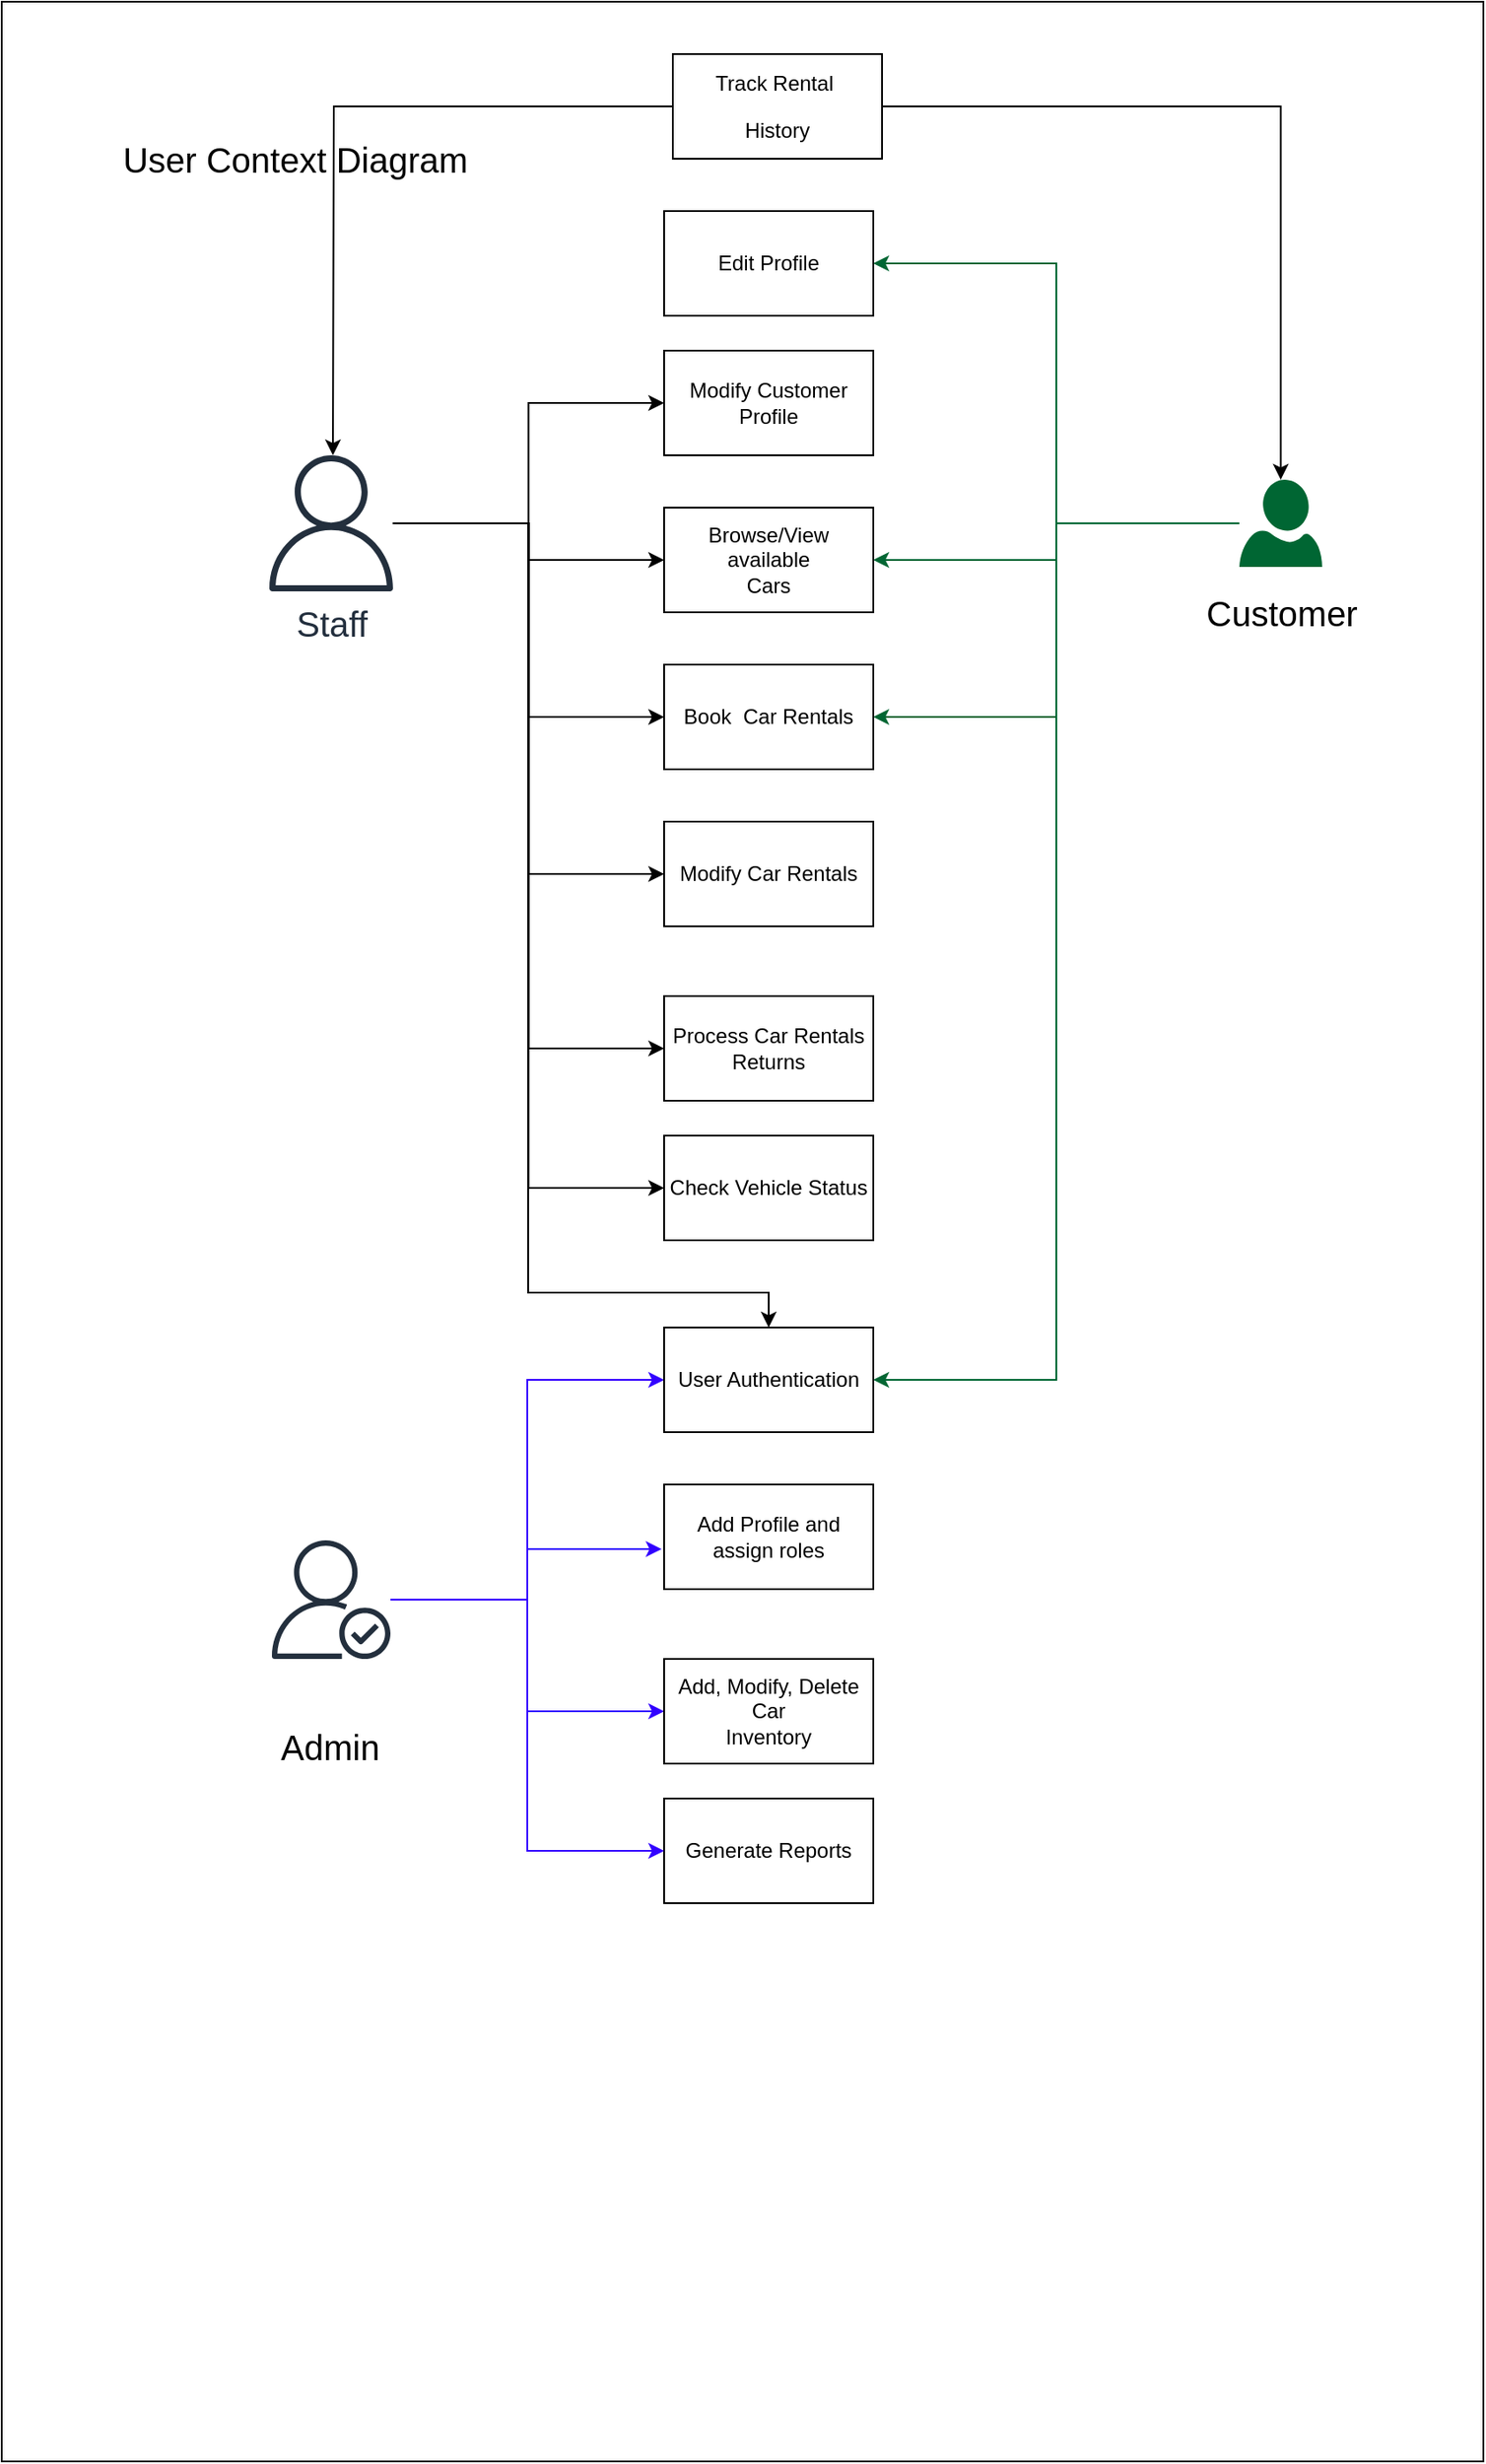<mxfile version="26.0.11">
  <diagram name="Page-1" id="RbNFmXuXFXfBO2YPaHSl">
    <mxGraphModel dx="2463" dy="1873" grid="1" gridSize="10" guides="1" tooltips="1" connect="1" arrows="1" fold="1" page="1" pageScale="1" pageWidth="850" pageHeight="1100" math="0" shadow="0">
      <root>
        <mxCell id="0" />
        <mxCell id="1" parent="0" />
        <mxCell id="kHndqxakwdEVO61bLLsD-2" value="" style="whiteSpace=wrap;html=1;fillColor=none;" parent="1" vertex="1">
          <mxGeometry x="-20" y="-50" width="850" height="1410" as="geometry" />
        </mxCell>
        <mxCell id="UNos-CsjaKPpaQYKpEou-1" value="&lt;p align=&quot;center&quot; class=&quot;MsoNormal&quot;&gt;Edit Profile&lt;/p&gt;" style="rounded=0;whiteSpace=wrap;html=1;" parent="1" vertex="1">
          <mxGeometry x="360" y="70" width="120" height="60" as="geometry" />
        </mxCell>
        <mxCell id="UNos-CsjaKPpaQYKpEou-9" value="" style="edgeStyle=orthogonalEdgeStyle;rounded=0;orthogonalLoop=1;jettySize=auto;html=1;entryX=0;entryY=0.5;entryDx=0;entryDy=0;" parent="1" source="UNos-CsjaKPpaQYKpEou-2" target="UNos-CsjaKPpaQYKpEou-10" edge="1">
          <mxGeometry relative="1" as="geometry" />
        </mxCell>
        <mxCell id="UNos-CsjaKPpaQYKpEou-25" style="edgeStyle=orthogonalEdgeStyle;rounded=0;orthogonalLoop=1;jettySize=auto;html=1;entryX=0;entryY=0.5;entryDx=0;entryDy=0;" parent="1" source="UNos-CsjaKPpaQYKpEou-2" target="UNos-CsjaKPpaQYKpEou-13" edge="1">
          <mxGeometry relative="1" as="geometry" />
        </mxCell>
        <mxCell id="UNos-CsjaKPpaQYKpEou-26" style="edgeStyle=orthogonalEdgeStyle;rounded=0;orthogonalLoop=1;jettySize=auto;html=1;entryX=0;entryY=0.5;entryDx=0;entryDy=0;" parent="1" source="UNos-CsjaKPpaQYKpEou-2" target="UNos-CsjaKPpaQYKpEou-12" edge="1">
          <mxGeometry relative="1" as="geometry" />
        </mxCell>
        <mxCell id="UNos-CsjaKPpaQYKpEou-27" style="edgeStyle=orthogonalEdgeStyle;rounded=0;orthogonalLoop=1;jettySize=auto;html=1;entryX=0;entryY=0.5;entryDx=0;entryDy=0;" parent="1" source="UNos-CsjaKPpaQYKpEou-2" target="UNos-CsjaKPpaQYKpEou-11" edge="1">
          <mxGeometry relative="1" as="geometry" />
        </mxCell>
        <mxCell id="UNos-CsjaKPpaQYKpEou-31" style="edgeStyle=orthogonalEdgeStyle;rounded=0;orthogonalLoop=1;jettySize=auto;html=1;entryX=0;entryY=0.5;entryDx=0;entryDy=0;" parent="1" source="UNos-CsjaKPpaQYKpEou-2" target="UNos-CsjaKPpaQYKpEou-14" edge="1">
          <mxGeometry relative="1" as="geometry" />
        </mxCell>
        <mxCell id="UNos-CsjaKPpaQYKpEou-35" style="edgeStyle=orthogonalEdgeStyle;rounded=0;orthogonalLoop=1;jettySize=auto;html=1;entryX=0.5;entryY=0;entryDx=0;entryDy=0;" parent="1" source="UNos-CsjaKPpaQYKpEou-2" target="UNos-CsjaKPpaQYKpEou-17" edge="1">
          <mxGeometry relative="1" as="geometry">
            <Array as="points">
              <mxPoint x="282" y="249" />
              <mxPoint x="282" y="690" />
              <mxPoint x="420" y="690" />
            </Array>
          </mxGeometry>
        </mxCell>
        <mxCell id="UNos-CsjaKPpaQYKpEou-36" style="edgeStyle=orthogonalEdgeStyle;rounded=0;orthogonalLoop=1;jettySize=auto;html=1;entryX=0;entryY=0.5;entryDx=0;entryDy=0;" parent="1" source="UNos-CsjaKPpaQYKpEou-2" target="UNos-CsjaKPpaQYKpEou-15" edge="1">
          <mxGeometry relative="1" as="geometry" />
        </mxCell>
        <mxCell id="UNos-CsjaKPpaQYKpEou-2" value="&lt;font style=&quot;font-size: 20px;&quot;&gt;Staff&lt;/font&gt;" style="sketch=0;outlineConnect=0;fontColor=#232F3E;gradientColor=none;fillColor=#232F3D;strokeColor=none;dashed=0;verticalLabelPosition=bottom;verticalAlign=top;align=center;html=1;fontSize=12;fontStyle=0;aspect=fixed;pointerEvents=1;shape=mxgraph.aws4.user;" parent="1" vertex="1">
          <mxGeometry x="130" y="210" width="78" height="78" as="geometry" />
        </mxCell>
        <mxCell id="UNos-CsjaKPpaQYKpEou-32" style="edgeStyle=orthogonalEdgeStyle;rounded=0;orthogonalLoop=1;jettySize=auto;html=1;entryX=0;entryY=0.5;entryDx=0;entryDy=0;strokeColor=#3200FF;" parent="1" source="UNos-CsjaKPpaQYKpEou-3" target="UNos-CsjaKPpaQYKpEou-17" edge="1">
          <mxGeometry relative="1" as="geometry" />
        </mxCell>
        <mxCell id="UNos-CsjaKPpaQYKpEou-37" style="edgeStyle=orthogonalEdgeStyle;rounded=0;orthogonalLoop=1;jettySize=auto;html=1;entryX=0;entryY=0.5;entryDx=0;entryDy=0;strokeColor=#3200FF;" parent="1" source="UNos-CsjaKPpaQYKpEou-3" target="UNos-CsjaKPpaQYKpEou-18" edge="1">
          <mxGeometry relative="1" as="geometry" />
        </mxCell>
        <mxCell id="UNos-CsjaKPpaQYKpEou-3" value="" style="sketch=0;outlineConnect=0;fontColor=#232F3E;gradientColor=none;fillColor=#3200FF;strokeColor=#3200FF;dashed=0;verticalLabelPosition=bottom;verticalAlign=top;align=center;html=1;fontSize=12;fontStyle=0;aspect=fixed;pointerEvents=1;shape=mxgraph.aws4.authenticated_user;" parent="1" vertex="1">
          <mxGeometry x="135" y="832" width="68" height="68" as="geometry" />
        </mxCell>
        <mxCell id="UNos-CsjaKPpaQYKpEou-28" style="edgeStyle=orthogonalEdgeStyle;rounded=0;orthogonalLoop=1;jettySize=auto;html=1;entryX=1;entryY=0.5;entryDx=0;entryDy=0;strokeColor=#006633;" parent="1" source="UNos-CsjaKPpaQYKpEou-4" target="UNos-CsjaKPpaQYKpEou-12" edge="1">
          <mxGeometry relative="1" as="geometry" />
        </mxCell>
        <mxCell id="UNos-CsjaKPpaQYKpEou-29" style="edgeStyle=orthogonalEdgeStyle;rounded=0;orthogonalLoop=1;jettySize=auto;html=1;entryX=1;entryY=0.5;entryDx=0;entryDy=0;strokeColor=#006633;" parent="1" source="UNos-CsjaKPpaQYKpEou-4" target="UNos-CsjaKPpaQYKpEou-11" edge="1">
          <mxGeometry relative="1" as="geometry" />
        </mxCell>
        <mxCell id="UNos-CsjaKPpaQYKpEou-30" style="edgeStyle=orthogonalEdgeStyle;rounded=0;orthogonalLoop=1;jettySize=auto;html=1;entryX=1;entryY=0.5;entryDx=0;entryDy=0;strokeColor=#006633;" parent="1" source="UNos-CsjaKPpaQYKpEou-4" target="UNos-CsjaKPpaQYKpEou-1" edge="1">
          <mxGeometry relative="1" as="geometry" />
        </mxCell>
        <mxCell id="UNos-CsjaKPpaQYKpEou-34" style="edgeStyle=orthogonalEdgeStyle;rounded=0;orthogonalLoop=1;jettySize=auto;html=1;entryX=1;entryY=0.5;entryDx=0;entryDy=0;strokeColor=#006633;" parent="1" source="UNos-CsjaKPpaQYKpEou-4" target="UNos-CsjaKPpaQYKpEou-17" edge="1">
          <mxGeometry relative="1" as="geometry" />
        </mxCell>
        <mxCell id="UNos-CsjaKPpaQYKpEou-4" value="" style="verticalLabelPosition=bottom;html=1;verticalAlign=top;align=center;strokeColor=none;fillColor=#006633;shape=mxgraph.azure.user;" parent="1" vertex="1">
          <mxGeometry x="690" y="224" width="47.5" height="50" as="geometry" />
        </mxCell>
        <mxCell id="UNos-CsjaKPpaQYKpEou-8" value="&lt;font style=&quot;font-size: 20px;&quot;&gt;Admin&lt;/font&gt;" style="text;html=1;align=center;verticalAlign=middle;resizable=0;points=[];autosize=1;strokeColor=none;fillColor=none;" parent="1" vertex="1">
          <mxGeometry x="128" y="930" width="80" height="40" as="geometry" />
        </mxCell>
        <mxCell id="UNos-CsjaKPpaQYKpEou-10" value="&lt;p align=&quot;center&quot; class=&quot;MsoNormal&quot;&gt;Modify Customer&lt;br/&gt;Profile&lt;/p&gt;" style="rounded=0;whiteSpace=wrap;html=1;" parent="1" vertex="1">
          <mxGeometry x="360" y="150" width="120" height="60" as="geometry" />
        </mxCell>
        <mxCell id="UNos-CsjaKPpaQYKpEou-11" value="&lt;p align=&quot;center&quot; class=&quot;MsoNormal&quot;&gt;Browse/View available&lt;br/&gt;Cars&lt;/p&gt;" style="rounded=0;whiteSpace=wrap;html=1;" parent="1" vertex="1">
          <mxGeometry x="360" y="240" width="120" height="60" as="geometry" />
        </mxCell>
        <mxCell id="UNos-CsjaKPpaQYKpEou-12" value="&lt;p align=&quot;center&quot; class=&quot;MsoNormal&quot;&gt;Book &amp;nbsp;Car Rentals&lt;/p&gt;" style="rounded=0;whiteSpace=wrap;html=1;" parent="1" vertex="1">
          <mxGeometry x="360" y="330" width="120" height="60" as="geometry" />
        </mxCell>
        <mxCell id="UNos-CsjaKPpaQYKpEou-13" value="&lt;p align=&quot;center&quot; class=&quot;MsoNormal&quot;&gt;Modify Car Rentals&lt;/p&gt;" style="rounded=0;whiteSpace=wrap;html=1;" parent="1" vertex="1">
          <mxGeometry x="360" y="420" width="120" height="60" as="geometry" />
        </mxCell>
        <mxCell id="UNos-CsjaKPpaQYKpEou-14" value="&lt;p align=&quot;center&quot; class=&quot;MsoNormal&quot;&gt;Process Car Rentals&lt;br/&gt;Returns&lt;/p&gt;" style="rounded=0;whiteSpace=wrap;html=1;" parent="1" vertex="1">
          <mxGeometry x="360" y="520" width="120" height="60" as="geometry" />
        </mxCell>
        <mxCell id="UNos-CsjaKPpaQYKpEou-15" value="&lt;p align=&quot;center&quot; class=&quot;MsoNormal&quot;&gt;Check Vehicle Status&lt;/p&gt;" style="rounded=0;whiteSpace=wrap;html=1;" parent="1" vertex="1">
          <mxGeometry x="360" y="600" width="120" height="60" as="geometry" />
        </mxCell>
        <mxCell id="UNos-CsjaKPpaQYKpEou-16" value="&lt;p align=&quot;center&quot; class=&quot;MsoNormal&quot;&gt;Add Profile and&lt;br/&gt;assign roles&lt;/p&gt;" style="rounded=0;whiteSpace=wrap;html=1;" parent="1" vertex="1">
          <mxGeometry x="360" y="800" width="120" height="60" as="geometry" />
        </mxCell>
        <mxCell id="UNos-CsjaKPpaQYKpEou-17" value="&lt;p align=&quot;center&quot; class=&quot;MsoNormal&quot;&gt;User Authentication&lt;/p&gt;" style="rounded=0;whiteSpace=wrap;html=1;" parent="1" vertex="1">
          <mxGeometry x="360" y="710" width="120" height="60" as="geometry" />
        </mxCell>
        <mxCell id="UNos-CsjaKPpaQYKpEou-18" value="&lt;p align=&quot;center&quot; class=&quot;MsoNormal&quot;&gt;Add, Modify, Delete Car&lt;br/&gt;Inventory&lt;/p&gt;" style="rounded=0;whiteSpace=wrap;html=1;" parent="1" vertex="1">
          <mxGeometry x="360" y="900" width="120" height="60" as="geometry" />
        </mxCell>
        <mxCell id="UNos-CsjaKPpaQYKpEou-38" style="edgeStyle=orthogonalEdgeStyle;rounded=0;orthogonalLoop=1;jettySize=auto;html=1;entryX=-0.012;entryY=0.617;entryDx=0;entryDy=0;entryPerimeter=0;fontColor=light-dark(#3200FF,#EDEDED);strokeColor=light-dark(#3200ff, #ededed);" parent="1" source="UNos-CsjaKPpaQYKpEou-3" target="UNos-CsjaKPpaQYKpEou-16" edge="1">
          <mxGeometry relative="1" as="geometry" />
        </mxCell>
        <mxCell id="kHndqxakwdEVO61bLLsD-1" value="&lt;font style=&quot;font-size: 20px;&quot;&gt;Customer&lt;/font&gt;" style="text;html=1;align=center;verticalAlign=middle;resizable=0;points=[];autosize=1;strokeColor=none;fillColor=none;" parent="1" vertex="1">
          <mxGeometry x="658.75" y="280" width="110" height="40" as="geometry" />
        </mxCell>
        <mxCell id="kHndqxakwdEVO61bLLsD-3" value="&lt;font style=&quot;font-size: 20px;&quot;&gt;User Context Diagram&lt;/font&gt;" style="text;html=1;align=center;verticalAlign=middle;resizable=0;points=[];autosize=1;strokeColor=none;fillColor=none;" parent="1" vertex="1">
          <mxGeometry x="38" y="20" width="220" height="40" as="geometry" />
        </mxCell>
        <mxCell id="kHndqxakwdEVO61bLLsD-4" value="&lt;p align=&quot;center&quot; class=&quot;MsoNormal&quot;&gt;Generate Reports&lt;/p&gt;" style="rounded=0;whiteSpace=wrap;html=1;" parent="1" vertex="1">
          <mxGeometry x="360" y="980" width="120" height="60" as="geometry" />
        </mxCell>
        <mxCell id="kHndqxakwdEVO61bLLsD-5" style="edgeStyle=orthogonalEdgeStyle;rounded=0;orthogonalLoop=1;jettySize=auto;html=1;entryX=0;entryY=0.5;entryDx=0;entryDy=0;strokeColor=#3200FF;" parent="1" source="UNos-CsjaKPpaQYKpEou-3" target="kHndqxakwdEVO61bLLsD-4" edge="1">
          <mxGeometry relative="1" as="geometry">
            <mxPoint x="220" y="870" as="sourcePoint" />
            <mxPoint x="370" y="940" as="targetPoint" />
          </mxGeometry>
        </mxCell>
        <mxCell id="4A_q3F_WTV_gnmEse8YE-13" style="edgeStyle=orthogonalEdgeStyle;rounded=0;orthogonalLoop=1;jettySize=auto;html=1;" edge="1" parent="1" source="4A_q3F_WTV_gnmEse8YE-1" target="UNos-CsjaKPpaQYKpEou-4">
          <mxGeometry relative="1" as="geometry" />
        </mxCell>
        <mxCell id="4A_q3F_WTV_gnmEse8YE-1" value="&lt;p align=&quot;center&quot; class=&quot;MsoNormal&quot;&gt;Track Rental&amp;nbsp;&lt;/p&gt;&lt;p align=&quot;center&quot; class=&quot;MsoNormal&quot;&gt;History&lt;/p&gt;" style="rounded=0;whiteSpace=wrap;html=1;" vertex="1" parent="1">
          <mxGeometry x="365" y="-20" width="120" height="60" as="geometry" />
        </mxCell>
        <mxCell id="4A_q3F_WTV_gnmEse8YE-14" style="edgeStyle=orthogonalEdgeStyle;rounded=0;orthogonalLoop=1;jettySize=auto;html=1;" edge="1" parent="1" source="4A_q3F_WTV_gnmEse8YE-1">
          <mxGeometry relative="1" as="geometry">
            <mxPoint x="170" y="210" as="targetPoint" />
          </mxGeometry>
        </mxCell>
      </root>
    </mxGraphModel>
  </diagram>
</mxfile>
